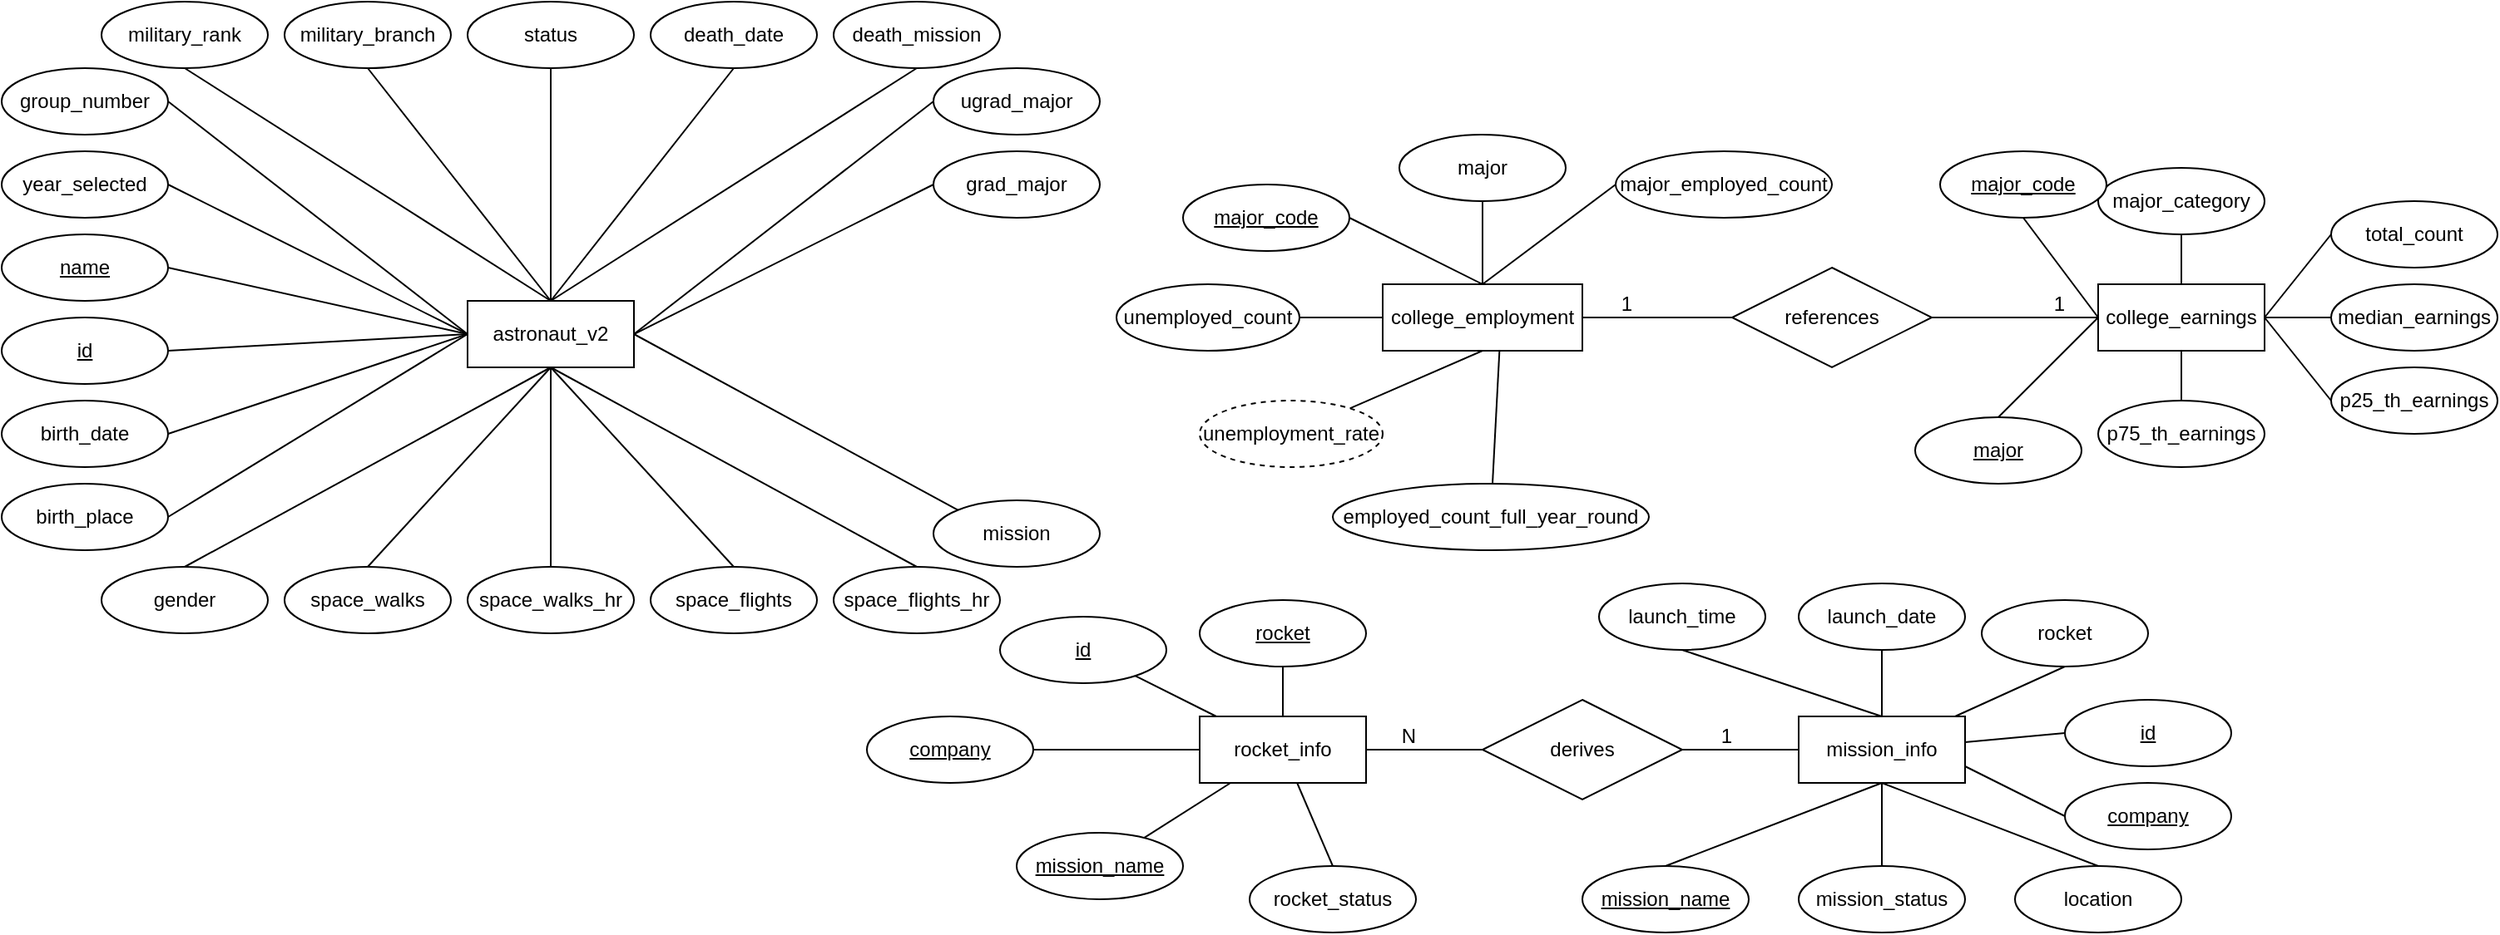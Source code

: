 <mxfile>
    <diagram id="xz9cFhlIlYmgp_Yd1htF" name="Page-1">
        <mxGraphModel dx="860" dy="393" grid="1" gridSize="10" guides="1" tooltips="1" connect="1" arrows="1" fold="1" page="1" pageScale="1" pageWidth="850" pageHeight="1100" math="0" shadow="0">
            <root>
                <mxCell id="0"/>
                <mxCell id="1" parent="0"/>
                <mxCell id="2" value="astronaut_v2" style="whiteSpace=wrap;html=1;align=center;" parent="1" vertex="1">
                    <mxGeometry x="340" y="220" width="100" height="40" as="geometry"/>
                </mxCell>
                <mxCell id="3" value="space_flights_hr" style="ellipse;whiteSpace=wrap;html=1;align=center;" parent="1" vertex="1">
                    <mxGeometry x="560" y="380" width="100" height="40" as="geometry"/>
                </mxCell>
                <mxCell id="4" value="military_branch" style="ellipse;whiteSpace=wrap;html=1;align=center;" parent="1" vertex="1">
                    <mxGeometry x="230" y="40" width="100" height="40" as="geometry"/>
                </mxCell>
                <mxCell id="5" value="space_walks" style="ellipse;whiteSpace=wrap;html=1;align=center;" parent="1" vertex="1">
                    <mxGeometry x="230" y="380" width="100" height="40" as="geometry"/>
                </mxCell>
                <mxCell id="6" value="death_mission" style="ellipse;whiteSpace=wrap;html=1;align=center;" parent="1" vertex="1">
                    <mxGeometry x="560" y="40" width="100" height="40" as="geometry"/>
                </mxCell>
                <mxCell id="7" value="death_date" style="ellipse;whiteSpace=wrap;html=1;align=center;" parent="1" vertex="1">
                    <mxGeometry x="450" y="40" width="100" height="40" as="geometry"/>
                </mxCell>
                <mxCell id="8" value="space_walks_hr" style="ellipse;whiteSpace=wrap;html=1;align=center;" parent="1" vertex="1">
                    <mxGeometry x="340" y="380" width="100" height="40" as="geometry"/>
                </mxCell>
                <mxCell id="10" value="ugrad_major" style="ellipse;whiteSpace=wrap;html=1;align=center;" parent="1" vertex="1">
                    <mxGeometry x="620" y="80" width="100" height="40" as="geometry"/>
                </mxCell>
                <mxCell id="11" value="gender" style="ellipse;whiteSpace=wrap;html=1;align=center;" parent="1" vertex="1">
                    <mxGeometry x="120" y="380" width="100" height="40" as="geometry"/>
                </mxCell>
                <mxCell id="12" value="year_selected" style="ellipse;whiteSpace=wrap;html=1;align=center;" parent="1" vertex="1">
                    <mxGeometry x="60" y="130" width="100" height="40" as="geometry"/>
                </mxCell>
                <mxCell id="13" value="military_rank" style="ellipse;whiteSpace=wrap;html=1;align=center;" parent="1" vertex="1">
                    <mxGeometry x="120" y="40" width="100" height="40" as="geometry"/>
                </mxCell>
                <mxCell id="14" value="birth_date" style="ellipse;whiteSpace=wrap;html=1;align=center;" parent="1" vertex="1">
                    <mxGeometry x="60" y="280" width="100" height="40" as="geometry"/>
                </mxCell>
                <mxCell id="15" value="grad_major" style="ellipse;whiteSpace=wrap;html=1;align=center;" parent="1" vertex="1">
                    <mxGeometry x="620" y="130" width="100" height="40" as="geometry"/>
                </mxCell>
                <mxCell id="16" value="birth_place" style="ellipse;whiteSpace=wrap;html=1;align=center;" parent="1" vertex="1">
                    <mxGeometry x="60" y="330" width="100" height="40" as="geometry"/>
                </mxCell>
                <mxCell id="17" value="group_number" style="ellipse;whiteSpace=wrap;html=1;align=center;" parent="1" vertex="1">
                    <mxGeometry x="60" y="80" width="100" height="40" as="geometry"/>
                </mxCell>
                <mxCell id="18" value="status" style="ellipse;whiteSpace=wrap;html=1;align=center;" parent="1" vertex="1">
                    <mxGeometry x="340" y="40" width="100" height="40" as="geometry"/>
                </mxCell>
                <mxCell id="19" value="space_flights" style="ellipse;whiteSpace=wrap;html=1;align=center;" parent="1" vertex="1">
                    <mxGeometry x="450" y="380" width="100" height="40" as="geometry"/>
                </mxCell>
                <mxCell id="20" value="&lt;u&gt;name&lt;/u&gt;" style="ellipse;whiteSpace=wrap;html=1;align=center;" parent="1" vertex="1">
                    <mxGeometry x="60" y="180" width="100" height="40" as="geometry"/>
                </mxCell>
                <mxCell id="21" value="&lt;u&gt;id&lt;/u&gt;" style="ellipse;whiteSpace=wrap;html=1;align=center;" parent="1" vertex="1">
                    <mxGeometry x="60" y="230" width="100" height="40" as="geometry"/>
                </mxCell>
                <mxCell id="24" value="" style="endArrow=none;html=1;rounded=0;entryX=0;entryY=0.5;entryDx=0;entryDy=0;exitX=1;exitY=0.5;exitDx=0;exitDy=0;" parent="1" source="21" target="2" edge="1">
                    <mxGeometry relative="1" as="geometry">
                        <mxPoint x="290" y="190" as="sourcePoint"/>
                        <mxPoint x="450" y="190" as="targetPoint"/>
                    </mxGeometry>
                </mxCell>
                <mxCell id="25" value="" style="endArrow=none;html=1;rounded=0;entryX=0;entryY=0.5;entryDx=0;entryDy=0;exitX=1;exitY=0.5;exitDx=0;exitDy=0;" parent="1" source="20" target="2" edge="1">
                    <mxGeometry relative="1" as="geometry">
                        <mxPoint x="280" y="200" as="sourcePoint"/>
                        <mxPoint x="440" y="200" as="targetPoint"/>
                    </mxGeometry>
                </mxCell>
                <mxCell id="27" value="" style="endArrow=none;html=1;rounded=0;entryX=0;entryY=0.5;entryDx=0;entryDy=0;exitX=1;exitY=0.5;exitDx=0;exitDy=0;" parent="1" source="12" target="2" edge="1">
                    <mxGeometry relative="1" as="geometry">
                        <mxPoint x="240" y="170" as="sourcePoint"/>
                        <mxPoint x="400" y="170" as="targetPoint"/>
                    </mxGeometry>
                </mxCell>
                <mxCell id="28" value="" style="endArrow=none;html=1;rounded=0;exitX=1;exitY=0.5;exitDx=0;exitDy=0;entryX=0;entryY=0.5;entryDx=0;entryDy=0;" parent="1" source="17" target="2" edge="1">
                    <mxGeometry relative="1" as="geometry">
                        <mxPoint x="200" y="110" as="sourcePoint"/>
                        <mxPoint x="360" y="110" as="targetPoint"/>
                    </mxGeometry>
                </mxCell>
                <mxCell id="29" value="" style="endArrow=none;html=1;rounded=0;exitX=1;exitY=0.5;exitDx=0;exitDy=0;entryX=0;entryY=0.5;entryDx=0;entryDy=0;" parent="1" source="14" target="2" edge="1">
                    <mxGeometry relative="1" as="geometry">
                        <mxPoint x="250" y="140" as="sourcePoint"/>
                        <mxPoint x="410" y="140" as="targetPoint"/>
                    </mxGeometry>
                </mxCell>
                <mxCell id="30" value="" style="endArrow=none;html=1;rounded=0;exitX=1;exitY=0.5;exitDx=0;exitDy=0;entryX=0;entryY=0.5;entryDx=0;entryDy=0;" parent="1" source="16" target="2" edge="1">
                    <mxGeometry relative="1" as="geometry">
                        <mxPoint x="210" y="310" as="sourcePoint"/>
                        <mxPoint x="370" y="310" as="targetPoint"/>
                    </mxGeometry>
                </mxCell>
                <mxCell id="31" value="" style="endArrow=none;html=1;rounded=0;exitX=0.5;exitY=1;exitDx=0;exitDy=0;entryX=0.5;entryY=0;entryDx=0;entryDy=0;" parent="1" source="13" target="2" edge="1">
                    <mxGeometry relative="1" as="geometry">
                        <mxPoint x="260" y="130" as="sourcePoint"/>
                        <mxPoint x="420" y="130" as="targetPoint"/>
                    </mxGeometry>
                </mxCell>
                <mxCell id="32" value="" style="endArrow=none;html=1;rounded=0;exitX=0.5;exitY=0;exitDx=0;exitDy=0;entryX=0.5;entryY=1;entryDx=0;entryDy=0;" parent="1" source="11" target="2" edge="1">
                    <mxGeometry relative="1" as="geometry">
                        <mxPoint x="290" y="110" as="sourcePoint"/>
                        <mxPoint x="450" y="110" as="targetPoint"/>
                    </mxGeometry>
                </mxCell>
                <mxCell id="33" value="" style="endArrow=none;html=1;rounded=0;exitX=0.5;exitY=1;exitDx=0;exitDy=0;entryX=0.5;entryY=0;entryDx=0;entryDy=0;" parent="1" source="4" target="2" edge="1">
                    <mxGeometry relative="1" as="geometry">
                        <mxPoint x="320" y="140" as="sourcePoint"/>
                        <mxPoint x="480" y="140" as="targetPoint"/>
                    </mxGeometry>
                </mxCell>
                <mxCell id="34" value="" style="endArrow=none;html=1;rounded=0;exitX=0.5;exitY=1;exitDx=0;exitDy=0;entryX=0.5;entryY=0;entryDx=0;entryDy=0;" parent="1" source="18" target="2" edge="1">
                    <mxGeometry relative="1" as="geometry">
                        <mxPoint x="400" y="160" as="sourcePoint"/>
                        <mxPoint x="560" y="160" as="targetPoint"/>
                    </mxGeometry>
                </mxCell>
                <mxCell id="36" value="" style="endArrow=none;html=1;rounded=0;exitX=0.5;exitY=1;exitDx=0;exitDy=0;entryX=0.5;entryY=0;entryDx=0;entryDy=0;" parent="1" source="7" target="2" edge="1">
                    <mxGeometry relative="1" as="geometry">
                        <mxPoint x="420" y="170" as="sourcePoint"/>
                        <mxPoint x="580" y="170" as="targetPoint"/>
                    </mxGeometry>
                </mxCell>
                <mxCell id="37" value="" style="endArrow=none;html=1;rounded=0;entryX=0.5;entryY=1;entryDx=0;entryDy=0;exitX=0.5;exitY=0;exitDx=0;exitDy=0;" parent="1" source="2" target="6" edge="1">
                    <mxGeometry relative="1" as="geometry">
                        <mxPoint x="430" y="180" as="sourcePoint"/>
                        <mxPoint x="590" y="180" as="targetPoint"/>
                    </mxGeometry>
                </mxCell>
                <mxCell id="38" value="" style="endArrow=none;html=1;rounded=0;exitX=0.5;exitY=0;exitDx=0;exitDy=0;entryX=0.5;entryY=1;entryDx=0;entryDy=0;" parent="1" source="5" target="2" edge="1">
                    <mxGeometry relative="1" as="geometry">
                        <mxPoint x="290" y="340" as="sourcePoint"/>
                        <mxPoint x="400" y="310" as="targetPoint"/>
                    </mxGeometry>
                </mxCell>
                <mxCell id="39" value="" style="endArrow=none;html=1;rounded=0;exitX=0.5;exitY=0;exitDx=0;exitDy=0;entryX=0.5;entryY=1;entryDx=0;entryDy=0;" parent="1" source="8" target="2" edge="1">
                    <mxGeometry relative="1" as="geometry">
                        <mxPoint x="360" y="330" as="sourcePoint"/>
                        <mxPoint x="520" y="330" as="targetPoint"/>
                    </mxGeometry>
                </mxCell>
                <mxCell id="40" value="" style="endArrow=none;html=1;rounded=0;exitX=0.5;exitY=0;exitDx=0;exitDy=0;entryX=0.5;entryY=1;entryDx=0;entryDy=0;" parent="1" source="19" target="2" edge="1">
                    <mxGeometry relative="1" as="geometry">
                        <mxPoint x="410" y="290" as="sourcePoint"/>
                        <mxPoint x="570" y="290" as="targetPoint"/>
                    </mxGeometry>
                </mxCell>
                <mxCell id="41" value="" style="endArrow=none;html=1;rounded=0;exitX=0.5;exitY=1;exitDx=0;exitDy=0;entryX=0.5;entryY=0;entryDx=0;entryDy=0;" parent="1" source="2" target="3" edge="1">
                    <mxGeometry relative="1" as="geometry">
                        <mxPoint x="470" y="280" as="sourcePoint"/>
                        <mxPoint x="630" y="280" as="targetPoint"/>
                    </mxGeometry>
                </mxCell>
                <mxCell id="42" value="" style="endArrow=none;html=1;rounded=0;entryX=0;entryY=0.5;entryDx=0;entryDy=0;exitX=1;exitY=0.5;exitDx=0;exitDy=0;" parent="1" source="2" target="10" edge="1">
                    <mxGeometry relative="1" as="geometry">
                        <mxPoint x="440" y="230" as="sourcePoint"/>
                        <mxPoint x="600" y="230" as="targetPoint"/>
                    </mxGeometry>
                </mxCell>
                <mxCell id="43" value="" style="endArrow=none;html=1;rounded=0;entryX=0;entryY=0.5;entryDx=0;entryDy=0;exitX=1;exitY=0.5;exitDx=0;exitDy=0;" parent="1" source="2" target="15" edge="1">
                    <mxGeometry relative="1" as="geometry">
                        <mxPoint x="460" y="240" as="sourcePoint"/>
                        <mxPoint x="620" y="240" as="targetPoint"/>
                    </mxGeometry>
                </mxCell>
                <mxCell id="44" value="" style="endArrow=none;html=1;rounded=0;entryX=0;entryY=0;entryDx=0;entryDy=0;exitX=1;exitY=0.5;exitDx=0;exitDy=0;" parent="1" source="2" target="95" edge="1">
                    <mxGeometry relative="1" as="geometry">
                        <mxPoint x="500" y="260" as="sourcePoint"/>
                        <mxPoint x="620" y="360" as="targetPoint"/>
                    </mxGeometry>
                </mxCell>
                <mxCell id="46" value="&lt;u&gt;id&lt;/u&gt;" style="ellipse;whiteSpace=wrap;html=1;align=center;" parent="1" vertex="1">
                    <mxGeometry x="1300" y="460" width="100" height="40" as="geometry"/>
                </mxCell>
                <mxCell id="47" value="mission_status" style="ellipse;whiteSpace=wrap;html=1;align=center;" parent="1" vertex="1">
                    <mxGeometry x="1140" y="560" width="100" height="40" as="geometry"/>
                </mxCell>
                <mxCell id="48" value="&lt;u&gt;mission_name&lt;/u&gt;" style="ellipse;whiteSpace=wrap;html=1;align=center;" parent="1" vertex="1">
                    <mxGeometry x="1010" y="560" width="100" height="40" as="geometry"/>
                </mxCell>
                <mxCell id="49" value="launch_date" style="ellipse;whiteSpace=wrap;html=1;align=center;" parent="1" vertex="1">
                    <mxGeometry x="1140" y="390" width="100" height="40" as="geometry"/>
                </mxCell>
                <mxCell id="50" value="launch_time" style="ellipse;whiteSpace=wrap;html=1;align=center;" parent="1" vertex="1">
                    <mxGeometry x="1020" y="390" width="100" height="40" as="geometry"/>
                </mxCell>
                <mxCell id="51" value="rocket_status" style="ellipse;whiteSpace=wrap;html=1;align=center;" parent="1" vertex="1">
                    <mxGeometry x="810" y="560" width="100" height="40" as="geometry"/>
                </mxCell>
                <mxCell id="52" value="&lt;u&gt;company&lt;/u&gt;" style="ellipse;whiteSpace=wrap;html=1;align=center;" parent="1" vertex="1">
                    <mxGeometry x="1300" y="510" width="100" height="40" as="geometry"/>
                </mxCell>
                <mxCell id="53" value="rocket" style="ellipse;whiteSpace=wrap;html=1;align=center;" parent="1" vertex="1">
                    <mxGeometry x="1250" y="400" width="100" height="40" as="geometry"/>
                </mxCell>
                <mxCell id="54" value="location" style="ellipse;whiteSpace=wrap;html=1;align=center;" parent="1" vertex="1">
                    <mxGeometry x="1270" y="560" width="100" height="40" as="geometry"/>
                </mxCell>
                <mxCell id="55" value="college_earnings" style="whiteSpace=wrap;html=1;align=center;" parent="1" vertex="1">
                    <mxGeometry x="1320" y="210" width="100" height="40" as="geometry"/>
                </mxCell>
                <mxCell id="56" value="major_category" style="ellipse;whiteSpace=wrap;html=1;align=center;" parent="1" vertex="1">
                    <mxGeometry x="1320" y="140" width="100" height="40" as="geometry"/>
                </mxCell>
                <mxCell id="57" value="p75_th_earnings" style="ellipse;whiteSpace=wrap;html=1;align=center;" parent="1" vertex="1">
                    <mxGeometry x="1320" y="280" width="100" height="40" as="geometry"/>
                </mxCell>
                <mxCell id="58" value="&lt;u&gt;major_code&lt;/u&gt;" style="ellipse;whiteSpace=wrap;html=1;align=center;" parent="1" vertex="1">
                    <mxGeometry x="1225" y="130" width="100" height="40" as="geometry"/>
                </mxCell>
                <mxCell id="59" value="&lt;u&gt;major&lt;/u&gt;" style="ellipse;whiteSpace=wrap;html=1;align=center;" parent="1" vertex="1">
                    <mxGeometry x="1210" y="290" width="100" height="40" as="geometry"/>
                </mxCell>
                <mxCell id="60" value="median_earnings" style="ellipse;whiteSpace=wrap;html=1;align=center;" parent="1" vertex="1">
                    <mxGeometry x="1460" y="210" width="100" height="40" as="geometry"/>
                </mxCell>
                <mxCell id="61" value="total_count" style="ellipse;whiteSpace=wrap;html=1;align=center;" parent="1" vertex="1">
                    <mxGeometry x="1460" y="160" width="100" height="40" as="geometry"/>
                </mxCell>
                <mxCell id="62" value="p25_th_earnings" style="ellipse;whiteSpace=wrap;html=1;align=center;" parent="1" vertex="1">
                    <mxGeometry x="1460" y="260" width="100" height="40" as="geometry"/>
                </mxCell>
                <mxCell id="64" value="college_employment" style="whiteSpace=wrap;html=1;align=center;" parent="1" vertex="1">
                    <mxGeometry x="890" y="210" width="120" height="40" as="geometry"/>
                </mxCell>
                <mxCell id="65" value="major" style="ellipse;whiteSpace=wrap;html=1;align=center;" parent="1" vertex="1">
                    <mxGeometry x="900" y="120" width="100" height="40" as="geometry"/>
                </mxCell>
                <mxCell id="66" value="major_employed_count" style="ellipse;whiteSpace=wrap;html=1;align=center;" parent="1" vertex="1">
                    <mxGeometry x="1030" y="130" width="130" height="40" as="geometry"/>
                </mxCell>
                <mxCell id="67" value="&lt;u&gt;major_code&lt;/u&gt;" style="ellipse;whiteSpace=wrap;html=1;align=center;" parent="1" vertex="1">
                    <mxGeometry x="770" y="150" width="100" height="40" as="geometry"/>
                </mxCell>
                <mxCell id="68" value="employed_count_full_year_round" style="ellipse;whiteSpace=wrap;html=1;align=center;" parent="1" vertex="1">
                    <mxGeometry x="860" y="330" width="190" height="40" as="geometry"/>
                </mxCell>
                <mxCell id="69" value="unemployed_count" style="ellipse;whiteSpace=wrap;html=1;align=center;" parent="1" vertex="1">
                    <mxGeometry x="730" y="210" width="110" height="40" as="geometry"/>
                </mxCell>
                <mxCell id="71" value="unemployment_rate" style="ellipse;whiteSpace=wrap;html=1;align=center;dashed=1;" parent="1" vertex="1">
                    <mxGeometry x="780" y="280" width="110" height="40" as="geometry"/>
                </mxCell>
                <mxCell id="73" value="" style="endArrow=none;html=1;rounded=0;exitX=0;exitY=0.5;exitDx=0;exitDy=0;" parent="1" source="46" target="96" edge="1">
                    <mxGeometry relative="1" as="geometry">
                        <mxPoint x="1180" y="540" as="sourcePoint"/>
                        <mxPoint x="1440" y="500" as="targetPoint"/>
                    </mxGeometry>
                </mxCell>
                <mxCell id="74" value="" style="endArrow=none;html=1;rounded=0;entryX=1;entryY=0.75;entryDx=0;entryDy=0;exitX=0;exitY=0.5;exitDx=0;exitDy=0;" parent="1" source="52" target="96" edge="1">
                    <mxGeometry relative="1" as="geometry">
                        <mxPoint x="1160" y="540" as="sourcePoint"/>
                        <mxPoint x="1440" y="500" as="targetPoint"/>
                    </mxGeometry>
                </mxCell>
                <mxCell id="75" value="" style="endArrow=none;html=1;rounded=0;entryX=0.5;entryY=1;entryDx=0;entryDy=0;exitX=0.5;exitY=0;exitDx=0;exitDy=0;" parent="1" source="48" edge="1">
                    <mxGeometry relative="1" as="geometry">
                        <mxPoint x="940" y="560" as="sourcePoint"/>
                        <mxPoint x="1190" y="510" as="targetPoint"/>
                    </mxGeometry>
                </mxCell>
                <mxCell id="76" value="" style="endArrow=none;html=1;rounded=0;entryX=0.5;entryY=1;entryDx=0;entryDy=0;exitX=0.5;exitY=0;exitDx=0;exitDy=0;" parent="1" source="47" edge="1">
                    <mxGeometry relative="1" as="geometry">
                        <mxPoint x="900" y="550" as="sourcePoint"/>
                        <mxPoint x="1190" y="510" as="targetPoint"/>
                    </mxGeometry>
                </mxCell>
                <mxCell id="77" value="" style="endArrow=none;html=1;rounded=0;entryX=0.5;entryY=1;entryDx=0;entryDy=0;exitX=0.5;exitY=0;exitDx=0;exitDy=0;" parent="1" source="54" edge="1">
                    <mxGeometry relative="1" as="geometry">
                        <mxPoint x="910" y="540" as="sourcePoint"/>
                        <mxPoint x="1190" y="510" as="targetPoint"/>
                    </mxGeometry>
                </mxCell>
                <mxCell id="78" value="" style="endArrow=none;html=1;rounded=0;entryX=0.5;entryY=1;entryDx=0;entryDy=0;exitX=0.5;exitY=0;exitDx=0;exitDy=0;" parent="1" target="50" edge="1">
                    <mxGeometry relative="1" as="geometry">
                        <mxPoint x="1190" y="470" as="sourcePoint"/>
                        <mxPoint x="1140" y="500" as="targetPoint"/>
                    </mxGeometry>
                </mxCell>
                <mxCell id="79" value="" style="endArrow=none;html=1;rounded=0;exitX=0.5;exitY=1;exitDx=0;exitDy=0;entryX=0.5;entryY=0;entryDx=0;entryDy=0;" parent="1" source="49" edge="1">
                    <mxGeometry relative="1" as="geometry">
                        <mxPoint x="900" y="430" as="sourcePoint"/>
                        <mxPoint x="1190" y="470" as="targetPoint"/>
                    </mxGeometry>
                </mxCell>
                <mxCell id="80" value="" style="endArrow=none;html=1;rounded=0;entryX=0.5;entryY=1;entryDx=0;entryDy=0;" parent="1" source="96" target="53" edge="1">
                    <mxGeometry relative="1" as="geometry">
                        <mxPoint x="1250" y="350" as="sourcePoint"/>
                        <mxPoint x="1180" y="430" as="targetPoint"/>
                    </mxGeometry>
                </mxCell>
                <mxCell id="81" value="" style="endArrow=none;html=1;rounded=0;entryX=0.5;entryY=0;entryDx=0;entryDy=0;" parent="1" source="97" target="51" edge="1">
                    <mxGeometry relative="1" as="geometry">
                        <mxPoint x="920" y="520" as="sourcePoint"/>
                        <mxPoint x="1140" y="360" as="targetPoint"/>
                    </mxGeometry>
                </mxCell>
                <mxCell id="82" value="" style="endArrow=none;html=1;rounded=0;entryX=0.5;entryY=1;entryDx=0;entryDy=0;exitX=0;exitY=0.5;exitDx=0;exitDy=0;" parent="1" source="55" target="58" edge="1">
                    <mxGeometry relative="1" as="geometry">
                        <mxPoint x="1060" y="230" as="sourcePoint"/>
                        <mxPoint x="1220" y="230" as="targetPoint"/>
                    </mxGeometry>
                </mxCell>
                <mxCell id="83" value="" style="endArrow=none;html=1;rounded=0;entryX=0;entryY=0.5;entryDx=0;entryDy=0;exitX=0.5;exitY=0;exitDx=0;exitDy=0;" parent="1" source="59" target="55" edge="1">
                    <mxGeometry relative="1" as="geometry">
                        <mxPoint x="1090" y="230" as="sourcePoint"/>
                        <mxPoint x="1250" y="230" as="targetPoint"/>
                    </mxGeometry>
                </mxCell>
                <mxCell id="84" value="" style="endArrow=none;html=1;rounded=0;entryX=0.5;entryY=1;entryDx=0;entryDy=0;exitX=0.5;exitY=0;exitDx=0;exitDy=0;" parent="1" source="57" target="55" edge="1">
                    <mxGeometry relative="1" as="geometry">
                        <mxPoint x="1040" y="260" as="sourcePoint"/>
                        <mxPoint x="1200" y="260" as="targetPoint"/>
                    </mxGeometry>
                </mxCell>
                <mxCell id="85" value="" style="endArrow=none;html=1;rounded=0;exitX=1;exitY=0.5;exitDx=0;exitDy=0;entryX=0;entryY=0.5;entryDx=0;entryDy=0;" parent="1" source="55" target="62" edge="1">
                    <mxGeometry relative="1" as="geometry">
                        <mxPoint x="1600" y="360" as="sourcePoint"/>
                        <mxPoint x="1760" y="360" as="targetPoint"/>
                    </mxGeometry>
                </mxCell>
                <mxCell id="86" value="" style="endArrow=none;html=1;rounded=0;exitX=1;exitY=0.5;exitDx=0;exitDy=0;entryX=0;entryY=0.5;entryDx=0;entryDy=0;" parent="1" source="55" target="60" edge="1">
                    <mxGeometry relative="1" as="geometry">
                        <mxPoint x="1660" y="290" as="sourcePoint"/>
                        <mxPoint x="1820" y="290" as="targetPoint"/>
                    </mxGeometry>
                </mxCell>
                <mxCell id="87" value="" style="endArrow=none;html=1;rounded=0;exitX=0.5;exitY=0;exitDx=0;exitDy=0;entryX=0.5;entryY=1;entryDx=0;entryDy=0;" parent="1" source="55" target="56" edge="1">
                    <mxGeometry relative="1" as="geometry">
                        <mxPoint x="1570" y="230" as="sourcePoint"/>
                        <mxPoint x="1730" y="230" as="targetPoint"/>
                    </mxGeometry>
                </mxCell>
                <mxCell id="88" value="" style="endArrow=none;html=1;rounded=0;exitX=1;exitY=0.5;exitDx=0;exitDy=0;entryX=0;entryY=0.5;entryDx=0;entryDy=0;" parent="1" source="55" target="61" edge="1">
                    <mxGeometry relative="1" as="geometry">
                        <mxPoint x="1570" y="270" as="sourcePoint"/>
                        <mxPoint x="1730" y="270" as="targetPoint"/>
                    </mxGeometry>
                </mxCell>
                <mxCell id="89" value="" style="endArrow=none;html=1;rounded=0;entryX=1;entryY=0.5;entryDx=0;entryDy=0;exitX=0.5;exitY=0;exitDx=0;exitDy=0;" parent="1" source="64" target="67" edge="1">
                    <mxGeometry relative="1" as="geometry">
                        <mxPoint x="780" y="270" as="sourcePoint"/>
                        <mxPoint x="940" y="270" as="targetPoint"/>
                    </mxGeometry>
                </mxCell>
                <mxCell id="90" value="" style="endArrow=none;html=1;rounded=0;entryX=1;entryY=0.5;entryDx=0;entryDy=0;" parent="1" source="64" target="69" edge="1">
                    <mxGeometry relative="1" as="geometry">
                        <mxPoint x="780" y="280" as="sourcePoint"/>
                        <mxPoint x="940" y="280" as="targetPoint"/>
                    </mxGeometry>
                </mxCell>
                <mxCell id="91" value="" style="endArrow=none;html=1;rounded=0;entryX=0.5;entryY=1;entryDx=0;entryDy=0;exitX=0.5;exitY=0;exitDx=0;exitDy=0;" parent="1" source="64" target="65" edge="1">
                    <mxGeometry relative="1" as="geometry">
                        <mxPoint x="790" y="290" as="sourcePoint"/>
                        <mxPoint x="950" y="290" as="targetPoint"/>
                    </mxGeometry>
                </mxCell>
                <mxCell id="92" value="" style="endArrow=none;html=1;rounded=0;entryX=0;entryY=0.5;entryDx=0;entryDy=0;exitX=0.5;exitY=0;exitDx=0;exitDy=0;" parent="1" source="64" target="66" edge="1">
                    <mxGeometry relative="1" as="geometry">
                        <mxPoint x="780" y="280" as="sourcePoint"/>
                        <mxPoint x="940" y="280" as="targetPoint"/>
                    </mxGeometry>
                </mxCell>
                <mxCell id="93" value="" style="endArrow=none;html=1;rounded=0;exitX=0.585;exitY=0.991;exitDx=0;exitDy=0;exitPerimeter=0;" parent="1" source="64" target="68" edge="1">
                    <mxGeometry relative="1" as="geometry">
                        <mxPoint x="780" y="290" as="sourcePoint"/>
                        <mxPoint x="940" y="290" as="targetPoint"/>
                    </mxGeometry>
                </mxCell>
                <mxCell id="94" value="" style="endArrow=none;html=1;rounded=0;exitX=0.5;exitY=1;exitDx=0;exitDy=0;" parent="1" source="64" target="71" edge="1">
                    <mxGeometry relative="1" as="geometry">
                        <mxPoint x="1150" y="340" as="sourcePoint"/>
                        <mxPoint x="1190" y="310" as="targetPoint"/>
                    </mxGeometry>
                </mxCell>
                <mxCell id="95" value="mission" style="ellipse;whiteSpace=wrap;html=1;align=center;" vertex="1" parent="1">
                    <mxGeometry x="620" y="340" width="100" height="40" as="geometry"/>
                </mxCell>
                <mxCell id="96" value="mission_info" style="whiteSpace=wrap;html=1;align=center;" vertex="1" parent="1">
                    <mxGeometry x="1140" y="470" width="100" height="40" as="geometry"/>
                </mxCell>
                <mxCell id="97" value="rocket_info" style="whiteSpace=wrap;html=1;align=center;" vertex="1" parent="1">
                    <mxGeometry x="780" y="470" width="100" height="40" as="geometry"/>
                </mxCell>
                <mxCell id="98" value="&lt;u&gt;id&lt;/u&gt;" style="ellipse;whiteSpace=wrap;html=1;align=center;" vertex="1" parent="1">
                    <mxGeometry x="660" y="410" width="100" height="40" as="geometry"/>
                </mxCell>
                <mxCell id="99" value="&lt;u&gt;mission_name&lt;/u&gt;" style="ellipse;whiteSpace=wrap;html=1;align=center;" vertex="1" parent="1">
                    <mxGeometry x="670" y="540" width="100" height="40" as="geometry"/>
                </mxCell>
                <mxCell id="100" value="&lt;u&gt;company&lt;/u&gt;" style="ellipse;whiteSpace=wrap;html=1;align=center;" vertex="1" parent="1">
                    <mxGeometry x="580" y="470" width="100" height="40" as="geometry"/>
                </mxCell>
                <mxCell id="101" value="&lt;u&gt;rocket&lt;/u&gt;" style="ellipse;whiteSpace=wrap;html=1;align=center;" vertex="1" parent="1">
                    <mxGeometry x="780" y="400" width="100" height="40" as="geometry"/>
                </mxCell>
                <mxCell id="103" value="" style="endArrow=none;html=1;rounded=0;entryX=0.5;entryY=1;entryDx=0;entryDy=0;" edge="1" parent="1" source="97" target="101">
                    <mxGeometry relative="1" as="geometry">
                        <mxPoint x="760" y="380" as="sourcePoint"/>
                        <mxPoint x="920" y="380" as="targetPoint"/>
                    </mxGeometry>
                </mxCell>
                <mxCell id="104" value="" style="endArrow=none;html=1;rounded=0;" edge="1" parent="1" source="97" target="98">
                    <mxGeometry relative="1" as="geometry">
                        <mxPoint x="760" y="380" as="sourcePoint"/>
                        <mxPoint x="920" y="380" as="targetPoint"/>
                    </mxGeometry>
                </mxCell>
                <mxCell id="105" value="" style="endArrow=none;html=1;rounded=0;entryX=1;entryY=0.5;entryDx=0;entryDy=0;" edge="1" parent="1" source="97" target="100">
                    <mxGeometry relative="1" as="geometry">
                        <mxPoint x="760" y="380" as="sourcePoint"/>
                        <mxPoint x="670" y="500" as="targetPoint"/>
                    </mxGeometry>
                </mxCell>
                <mxCell id="106" value="" style="endArrow=none;html=1;rounded=0;" edge="1" parent="1" source="99" target="97">
                    <mxGeometry relative="1" as="geometry">
                        <mxPoint x="850" y="380" as="sourcePoint"/>
                        <mxPoint x="1010" y="380" as="targetPoint"/>
                    </mxGeometry>
                </mxCell>
                <mxCell id="107" value="derives" style="shape=rhombus;perimeter=rhombusPerimeter;whiteSpace=wrap;html=1;align=center;" vertex="1" parent="1">
                    <mxGeometry x="950" y="460" width="120" height="60" as="geometry"/>
                </mxCell>
                <mxCell id="109" value="" style="endArrow=none;html=1;rounded=0;entryX=1;entryY=0.5;entryDx=0;entryDy=0;exitX=0;exitY=0.5;exitDx=0;exitDy=0;" edge="1" parent="1" source="96" target="107">
                    <mxGeometry relative="1" as="geometry">
                        <mxPoint x="930" y="470" as="sourcePoint"/>
                        <mxPoint x="1070" y="500" as="targetPoint"/>
                    </mxGeometry>
                </mxCell>
                <mxCell id="110" value="1" style="resizable=0;html=1;align=right;verticalAlign=bottom;" connectable="0" vertex="1" parent="109">
                    <mxGeometry x="1" relative="1" as="geometry">
                        <mxPoint x="30" as="offset"/>
                    </mxGeometry>
                </mxCell>
                <mxCell id="111" value="" style="endArrow=none;html=1;rounded=0;entryX=1;entryY=0.5;entryDx=0;entryDy=0;" edge="1" parent="1" source="107" target="97">
                    <mxGeometry relative="1" as="geometry">
                        <mxPoint x="880" y="460" as="sourcePoint"/>
                        <mxPoint x="1040" y="460" as="targetPoint"/>
                    </mxGeometry>
                </mxCell>
                <mxCell id="112" value="N" style="resizable=0;html=1;align=right;verticalAlign=bottom;" connectable="0" vertex="1" parent="111">
                    <mxGeometry x="1" relative="1" as="geometry">
                        <mxPoint x="30" as="offset"/>
                    </mxGeometry>
                </mxCell>
                <mxCell id="113" value="references" style="shape=rhombus;perimeter=rhombusPerimeter;whiteSpace=wrap;html=1;align=center;" vertex="1" parent="1">
                    <mxGeometry x="1100" y="200" width="120" height="60" as="geometry"/>
                </mxCell>
                <mxCell id="114" value="" style="endArrow=none;html=1;rounded=0;entryX=1;entryY=0.5;entryDx=0;entryDy=0;exitX=0;exitY=0.5;exitDx=0;exitDy=0;" edge="1" parent="1" source="113" target="64">
                    <mxGeometry relative="1" as="geometry">
                        <mxPoint x="1120" y="260" as="sourcePoint"/>
                        <mxPoint x="1280" y="260" as="targetPoint"/>
                    </mxGeometry>
                </mxCell>
                <mxCell id="115" value="1" style="resizable=0;html=1;align=right;verticalAlign=bottom;" connectable="0" vertex="1" parent="114">
                    <mxGeometry x="1" relative="1" as="geometry">
                        <mxPoint x="30" as="offset"/>
                    </mxGeometry>
                </mxCell>
                <mxCell id="116" value="" style="endArrow=none;html=1;rounded=0;exitX=1;exitY=0.5;exitDx=0;exitDy=0;entryX=0;entryY=0.5;entryDx=0;entryDy=0;" edge="1" parent="1" source="113" target="55">
                    <mxGeometry relative="1" as="geometry">
                        <mxPoint x="1100" y="260" as="sourcePoint"/>
                        <mxPoint x="1260" y="260" as="targetPoint"/>
                    </mxGeometry>
                </mxCell>
                <mxCell id="117" value="1" style="resizable=0;html=1;align=right;verticalAlign=bottom;" connectable="0" vertex="1" parent="116">
                    <mxGeometry x="1" relative="1" as="geometry">
                        <mxPoint x="-20" as="offset"/>
                    </mxGeometry>
                </mxCell>
            </root>
        </mxGraphModel>
    </diagram>
</mxfile>